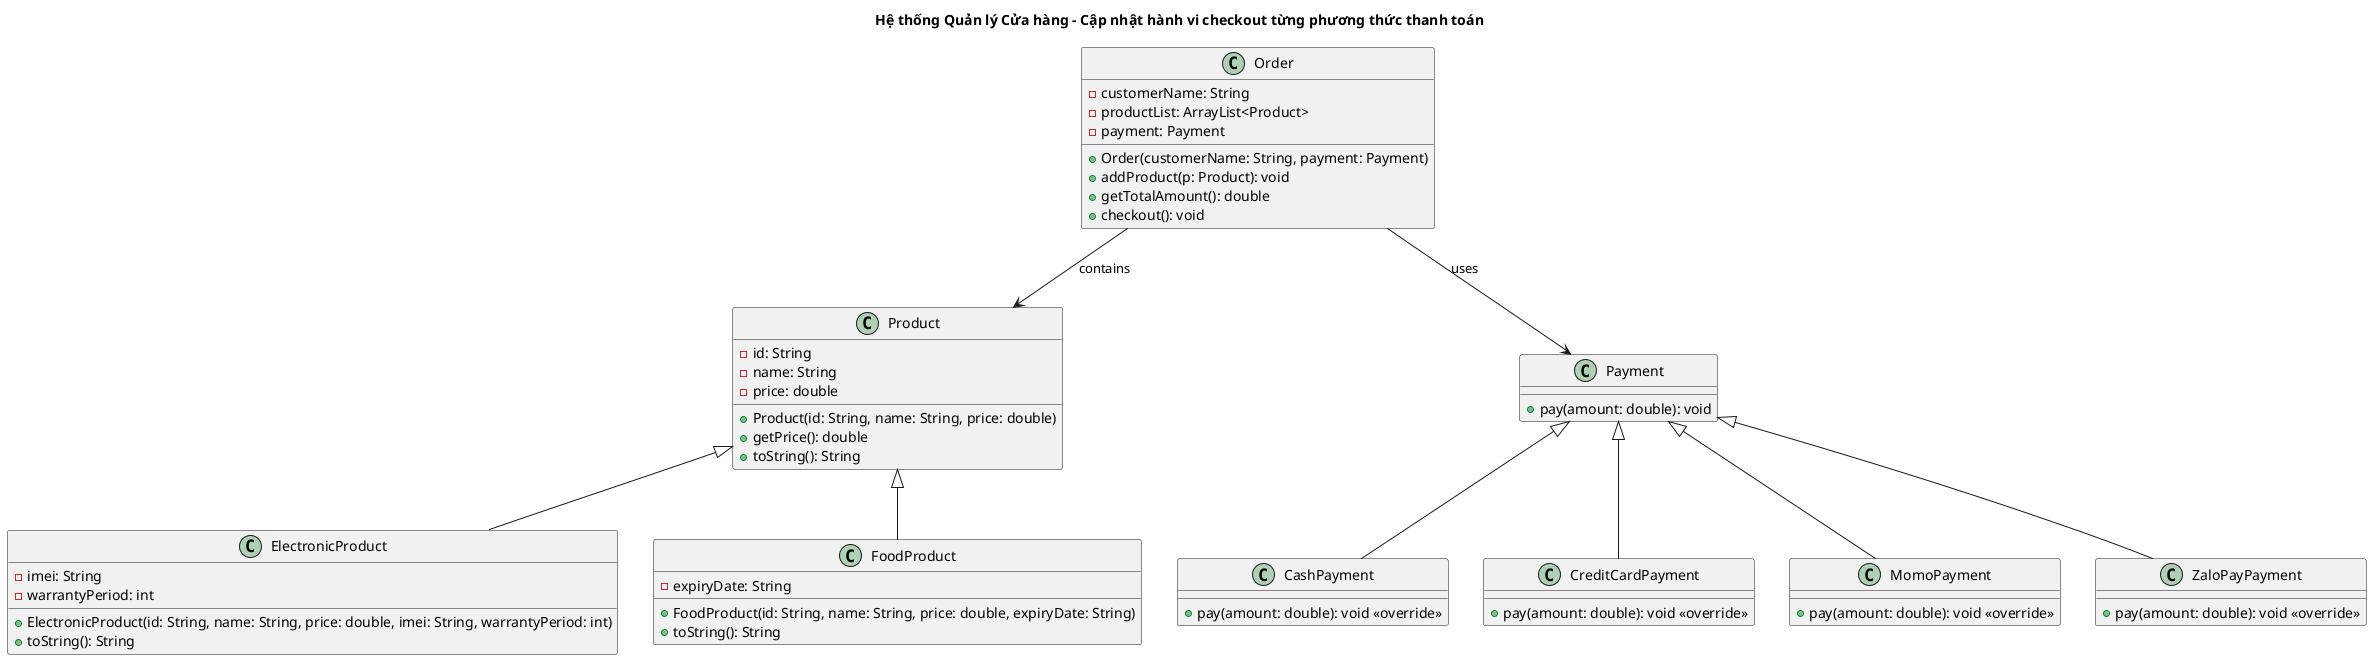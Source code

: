 @startuml
title Hệ thống Quản lý Cửa hàng - Cập nhật hành vi checkout từng phương thức thanh toán

class Product {
    - id: String
    - name: String
    - price: double
    + Product(id: String, name: String, price: double)
    + getPrice(): double
    + toString(): String
}

class ElectronicProduct {
    - imei: String
    - warrantyPeriod: int
    + ElectronicProduct(id: String, name: String, price: double, imei: String, warrantyPeriod: int)
    + toString(): String
}

class FoodProduct {
    - expiryDate: String
    + FoodProduct(id: String, name: String, price: double, expiryDate: String)
    + toString(): String
}

class Payment {
    + pay(amount: double): void
}

class CashPayment {
    + pay(amount: double): void <<override>> 
}

class CreditCardPayment {
    + pay(amount: double): void <<override>>
}

class MomoPayment {
    + pay(amount: double): void <<override>>
}

class ZaloPayPayment {
    + pay(amount: double): void <<override>>
}

class Order {
    - customerName: String
    - productList: ArrayList<Product>
    - payment: Payment
    + Order(customerName: String, payment: Payment)
    + addProduct(p: Product): void
    + getTotalAmount(): double
    + checkout(): void
}

Product <|-- ElectronicProduct
Product <|-- FoodProduct

Payment <|-- CashPayment
Payment <|-- CreditCardPayment
Payment <|-- MomoPayment
Payment <|-- ZaloPayPayment

Order --> Product : contains
Order --> Payment : uses
@enduml
